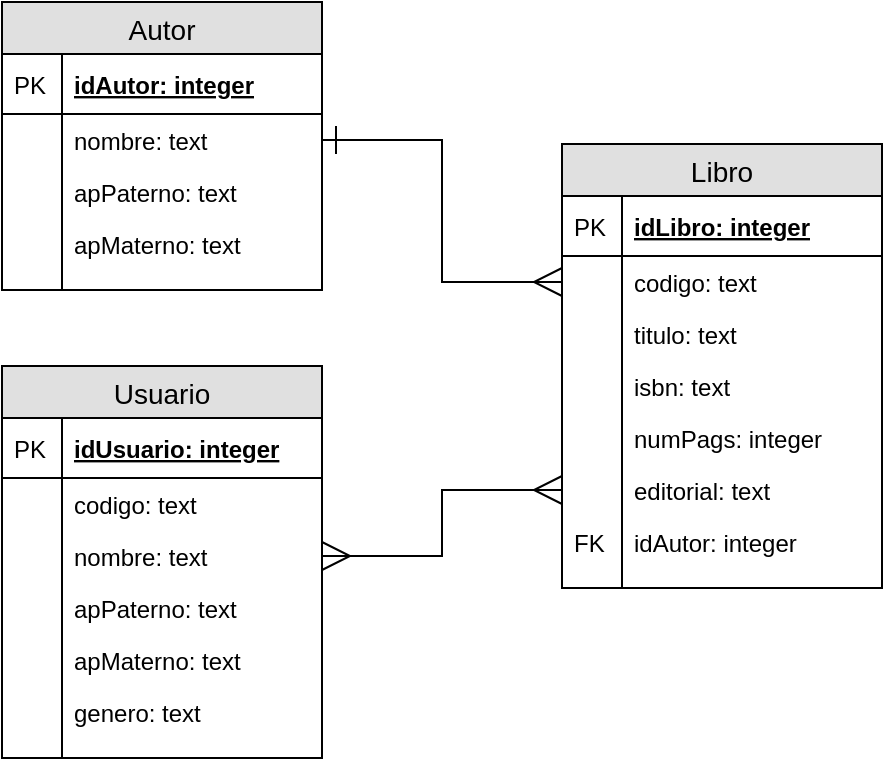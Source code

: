 <mxfile version="10.5.3" type="device"><diagram id="VgxEMawFct0cZOJ2lyAC" name="Page-1"><mxGraphModel dx="499" dy="444" grid="1" gridSize="10" guides="1" tooltips="1" connect="1" arrows="1" fold="1" page="1" pageScale="1" pageWidth="850" pageHeight="1100" math="0" shadow="0"><root><mxCell id="0"/><mxCell id="1" parent="0"/><mxCell id="eBWoqAdrrO7Ry8nNXzve-1" value="Libro" style="swimlane;fontStyle=0;childLayout=stackLayout;horizontal=1;startSize=26;fillColor=#e0e0e0;horizontalStack=0;resizeParent=1;resizeParentMax=0;resizeLast=0;collapsible=1;marginBottom=0;swimlaneFillColor=#ffffff;align=center;fontSize=14;" vertex="1" parent="1"><mxGeometry x="320" y="107" width="160" height="222" as="geometry"/></mxCell><mxCell id="eBWoqAdrrO7Ry8nNXzve-2" value="idLibro: integer" style="shape=partialRectangle;top=0;left=0;right=0;bottom=1;align=left;verticalAlign=middle;fillColor=none;spacingLeft=34;spacingRight=4;overflow=hidden;rotatable=0;points=[[0,0.5],[1,0.5]];portConstraint=eastwest;dropTarget=0;fontStyle=5;fontSize=12;" vertex="1" parent="eBWoqAdrrO7Ry8nNXzve-1"><mxGeometry y="26" width="160" height="30" as="geometry"/></mxCell><mxCell id="eBWoqAdrrO7Ry8nNXzve-3" value="PK" style="shape=partialRectangle;top=0;left=0;bottom=0;fillColor=none;align=left;verticalAlign=middle;spacingLeft=4;spacingRight=4;overflow=hidden;rotatable=0;points=[];portConstraint=eastwest;part=1;fontSize=12;" vertex="1" connectable="0" parent="eBWoqAdrrO7Ry8nNXzve-2"><mxGeometry width="30" height="30" as="geometry"/></mxCell><mxCell id="eBWoqAdrrO7Ry8nNXzve-4" value="codigo: text" style="shape=partialRectangle;top=0;left=0;right=0;bottom=0;align=left;verticalAlign=top;fillColor=none;spacingLeft=34;spacingRight=4;overflow=hidden;rotatable=0;points=[[0,0.5],[1,0.5]];portConstraint=eastwest;dropTarget=0;fontSize=12;" vertex="1" parent="eBWoqAdrrO7Ry8nNXzve-1"><mxGeometry y="56" width="160" height="26" as="geometry"/></mxCell><mxCell id="eBWoqAdrrO7Ry8nNXzve-5" value="" style="shape=partialRectangle;top=0;left=0;bottom=0;fillColor=none;align=left;verticalAlign=top;spacingLeft=4;spacingRight=4;overflow=hidden;rotatable=0;points=[];portConstraint=eastwest;part=1;fontSize=12;" vertex="1" connectable="0" parent="eBWoqAdrrO7Ry8nNXzve-4"><mxGeometry width="30" height="26" as="geometry"/></mxCell><mxCell id="eBWoqAdrrO7Ry8nNXzve-6" value="titulo: text" style="shape=partialRectangle;top=0;left=0;right=0;bottom=0;align=left;verticalAlign=top;fillColor=none;spacingLeft=34;spacingRight=4;overflow=hidden;rotatable=0;points=[[0,0.5],[1,0.5]];portConstraint=eastwest;dropTarget=0;fontSize=12;" vertex="1" parent="eBWoqAdrrO7Ry8nNXzve-1"><mxGeometry y="82" width="160" height="26" as="geometry"/></mxCell><mxCell id="eBWoqAdrrO7Ry8nNXzve-7" value="" style="shape=partialRectangle;top=0;left=0;bottom=0;fillColor=none;align=left;verticalAlign=top;spacingLeft=4;spacingRight=4;overflow=hidden;rotatable=0;points=[];portConstraint=eastwest;part=1;fontSize=12;" vertex="1" connectable="0" parent="eBWoqAdrrO7Ry8nNXzve-6"><mxGeometry width="30" height="26" as="geometry"/></mxCell><mxCell id="eBWoqAdrrO7Ry8nNXzve-8" value="isbn: text" style="shape=partialRectangle;top=0;left=0;right=0;bottom=0;align=left;verticalAlign=top;fillColor=none;spacingLeft=34;spacingRight=4;overflow=hidden;rotatable=0;points=[[0,0.5],[1,0.5]];portConstraint=eastwest;dropTarget=0;fontSize=12;" vertex="1" parent="eBWoqAdrrO7Ry8nNXzve-1"><mxGeometry y="108" width="160" height="26" as="geometry"/></mxCell><mxCell id="eBWoqAdrrO7Ry8nNXzve-9" value="" style="shape=partialRectangle;top=0;left=0;bottom=0;fillColor=none;align=left;verticalAlign=top;spacingLeft=4;spacingRight=4;overflow=hidden;rotatable=0;points=[];portConstraint=eastwest;part=1;fontSize=12;" vertex="1" connectable="0" parent="eBWoqAdrrO7Ry8nNXzve-8"><mxGeometry width="30" height="26" as="geometry"/></mxCell><mxCell id="eBWoqAdrrO7Ry8nNXzve-12" value="numPags: integer" style="shape=partialRectangle;top=0;left=0;right=0;bottom=0;align=left;verticalAlign=top;fillColor=none;spacingLeft=34;spacingRight=4;overflow=hidden;rotatable=0;points=[[0,0.5],[1,0.5]];portConstraint=eastwest;dropTarget=0;fontSize=12;" vertex="1" parent="eBWoqAdrrO7Ry8nNXzve-1"><mxGeometry y="134" width="160" height="26" as="geometry"/></mxCell><mxCell id="eBWoqAdrrO7Ry8nNXzve-13" value="" style="shape=partialRectangle;top=0;left=0;bottom=0;fillColor=none;align=left;verticalAlign=top;spacingLeft=4;spacingRight=4;overflow=hidden;rotatable=0;points=[];portConstraint=eastwest;part=1;fontSize=12;" vertex="1" connectable="0" parent="eBWoqAdrrO7Ry8nNXzve-12"><mxGeometry width="30" height="26" as="geometry"/></mxCell><mxCell id="eBWoqAdrrO7Ry8nNXzve-14" value="editorial: text" style="shape=partialRectangle;top=0;left=0;right=0;bottom=0;align=left;verticalAlign=top;fillColor=none;spacingLeft=34;spacingRight=4;overflow=hidden;rotatable=0;points=[[0,0.5],[1,0.5]];portConstraint=eastwest;dropTarget=0;fontSize=12;" vertex="1" parent="eBWoqAdrrO7Ry8nNXzve-1"><mxGeometry y="160" width="160" height="26" as="geometry"/></mxCell><mxCell id="eBWoqAdrrO7Ry8nNXzve-15" value="" style="shape=partialRectangle;top=0;left=0;bottom=0;fillColor=none;align=left;verticalAlign=top;spacingLeft=4;spacingRight=4;overflow=hidden;rotatable=0;points=[];portConstraint=eastwest;part=1;fontSize=12;" vertex="1" connectable="0" parent="eBWoqAdrrO7Ry8nNXzve-14"><mxGeometry width="30" height="26" as="geometry"/></mxCell><mxCell id="eBWoqAdrrO7Ry8nNXzve-27" value="idAutor: integer" style="shape=partialRectangle;top=0;left=0;right=0;bottom=0;align=left;verticalAlign=top;fillColor=none;spacingLeft=34;spacingRight=4;overflow=hidden;rotatable=0;points=[[0,0.5],[1,0.5]];portConstraint=eastwest;dropTarget=0;fontSize=12;" vertex="1" parent="eBWoqAdrrO7Ry8nNXzve-1"><mxGeometry y="186" width="160" height="26" as="geometry"/></mxCell><mxCell id="eBWoqAdrrO7Ry8nNXzve-28" value="FK" style="shape=partialRectangle;top=0;left=0;bottom=0;fillColor=none;align=left;verticalAlign=top;spacingLeft=4;spacingRight=4;overflow=hidden;rotatable=0;points=[];portConstraint=eastwest;part=1;fontSize=12;" vertex="1" connectable="0" parent="eBWoqAdrrO7Ry8nNXzve-27"><mxGeometry width="30" height="26" as="geometry"/></mxCell><mxCell id="eBWoqAdrrO7Ry8nNXzve-10" value="" style="shape=partialRectangle;top=0;left=0;right=0;bottom=0;align=left;verticalAlign=top;fillColor=none;spacingLeft=34;spacingRight=4;overflow=hidden;rotatable=0;points=[[0,0.5],[1,0.5]];portConstraint=eastwest;dropTarget=0;fontSize=12;" vertex="1" parent="eBWoqAdrrO7Ry8nNXzve-1"><mxGeometry y="212" width="160" height="10" as="geometry"/></mxCell><mxCell id="eBWoqAdrrO7Ry8nNXzve-11" value="" style="shape=partialRectangle;top=0;left=0;bottom=0;fillColor=none;align=left;verticalAlign=top;spacingLeft=4;spacingRight=4;overflow=hidden;rotatable=0;points=[];portConstraint=eastwest;part=1;fontSize=12;" vertex="1" connectable="0" parent="eBWoqAdrrO7Ry8nNXzve-10"><mxGeometry width="30" height="10" as="geometry"/></mxCell><mxCell id="eBWoqAdrrO7Ry8nNXzve-16" value="Autor" style="swimlane;fontStyle=0;childLayout=stackLayout;horizontal=1;startSize=26;fillColor=#e0e0e0;horizontalStack=0;resizeParent=1;resizeParentMax=0;resizeLast=0;collapsible=1;marginBottom=0;swimlaneFillColor=#ffffff;align=center;fontSize=14;" vertex="1" parent="1"><mxGeometry x="40" y="36" width="160" height="144" as="geometry"/></mxCell><mxCell id="eBWoqAdrrO7Ry8nNXzve-17" value="idAutor: integer" style="shape=partialRectangle;top=0;left=0;right=0;bottom=1;align=left;verticalAlign=middle;fillColor=none;spacingLeft=34;spacingRight=4;overflow=hidden;rotatable=0;points=[[0,0.5],[1,0.5]];portConstraint=eastwest;dropTarget=0;fontStyle=5;fontSize=12;" vertex="1" parent="eBWoqAdrrO7Ry8nNXzve-16"><mxGeometry y="26" width="160" height="30" as="geometry"/></mxCell><mxCell id="eBWoqAdrrO7Ry8nNXzve-18" value="PK" style="shape=partialRectangle;top=0;left=0;bottom=0;fillColor=none;align=left;verticalAlign=middle;spacingLeft=4;spacingRight=4;overflow=hidden;rotatable=0;points=[];portConstraint=eastwest;part=1;fontSize=12;" vertex="1" connectable="0" parent="eBWoqAdrrO7Ry8nNXzve-17"><mxGeometry width="30" height="30" as="geometry"/></mxCell><mxCell id="eBWoqAdrrO7Ry8nNXzve-19" value="nombre: text" style="shape=partialRectangle;top=0;left=0;right=0;bottom=0;align=left;verticalAlign=top;fillColor=none;spacingLeft=34;spacingRight=4;overflow=hidden;rotatable=0;points=[[0,0.5],[1,0.5]];portConstraint=eastwest;dropTarget=0;fontSize=12;" vertex="1" parent="eBWoqAdrrO7Ry8nNXzve-16"><mxGeometry y="56" width="160" height="26" as="geometry"/></mxCell><mxCell id="eBWoqAdrrO7Ry8nNXzve-20" value="" style="shape=partialRectangle;top=0;left=0;bottom=0;fillColor=none;align=left;verticalAlign=top;spacingLeft=4;spacingRight=4;overflow=hidden;rotatable=0;points=[];portConstraint=eastwest;part=1;fontSize=12;" vertex="1" connectable="0" parent="eBWoqAdrrO7Ry8nNXzve-19"><mxGeometry width="30" height="26" as="geometry"/></mxCell><mxCell id="eBWoqAdrrO7Ry8nNXzve-21" value="apPaterno: text" style="shape=partialRectangle;top=0;left=0;right=0;bottom=0;align=left;verticalAlign=top;fillColor=none;spacingLeft=34;spacingRight=4;overflow=hidden;rotatable=0;points=[[0,0.5],[1,0.5]];portConstraint=eastwest;dropTarget=0;fontSize=12;" vertex="1" parent="eBWoqAdrrO7Ry8nNXzve-16"><mxGeometry y="82" width="160" height="26" as="geometry"/></mxCell><mxCell id="eBWoqAdrrO7Ry8nNXzve-22" value="" style="shape=partialRectangle;top=0;left=0;bottom=0;fillColor=none;align=left;verticalAlign=top;spacingLeft=4;spacingRight=4;overflow=hidden;rotatable=0;points=[];portConstraint=eastwest;part=1;fontSize=12;" vertex="1" connectable="0" parent="eBWoqAdrrO7Ry8nNXzve-21"><mxGeometry width="30" height="26" as="geometry"/></mxCell><mxCell id="eBWoqAdrrO7Ry8nNXzve-23" value="apMaterno: text" style="shape=partialRectangle;top=0;left=0;right=0;bottom=0;align=left;verticalAlign=top;fillColor=none;spacingLeft=34;spacingRight=4;overflow=hidden;rotatable=0;points=[[0,0.5],[1,0.5]];portConstraint=eastwest;dropTarget=0;fontSize=12;" vertex="1" parent="eBWoqAdrrO7Ry8nNXzve-16"><mxGeometry y="108" width="160" height="26" as="geometry"/></mxCell><mxCell id="eBWoqAdrrO7Ry8nNXzve-24" value="" style="shape=partialRectangle;top=0;left=0;bottom=0;fillColor=none;align=left;verticalAlign=top;spacingLeft=4;spacingRight=4;overflow=hidden;rotatable=0;points=[];portConstraint=eastwest;part=1;fontSize=12;" vertex="1" connectable="0" parent="eBWoqAdrrO7Ry8nNXzve-23"><mxGeometry width="30" height="26" as="geometry"/></mxCell><mxCell id="eBWoqAdrrO7Ry8nNXzve-25" value="" style="shape=partialRectangle;top=0;left=0;right=0;bottom=0;align=left;verticalAlign=top;fillColor=none;spacingLeft=34;spacingRight=4;overflow=hidden;rotatable=0;points=[[0,0.5],[1,0.5]];portConstraint=eastwest;dropTarget=0;fontSize=12;" vertex="1" parent="eBWoqAdrrO7Ry8nNXzve-16"><mxGeometry y="134" width="160" height="10" as="geometry"/></mxCell><mxCell id="eBWoqAdrrO7Ry8nNXzve-26" value="" style="shape=partialRectangle;top=0;left=0;bottom=0;fillColor=none;align=left;verticalAlign=top;spacingLeft=4;spacingRight=4;overflow=hidden;rotatable=0;points=[];portConstraint=eastwest;part=1;fontSize=12;" vertex="1" connectable="0" parent="eBWoqAdrrO7Ry8nNXzve-25"><mxGeometry width="30" height="10" as="geometry"/></mxCell><mxCell id="eBWoqAdrrO7Ry8nNXzve-29" value="Usuario" style="swimlane;fontStyle=0;childLayout=stackLayout;horizontal=1;startSize=26;fillColor=#e0e0e0;horizontalStack=0;resizeParent=1;resizeParentMax=0;resizeLast=0;collapsible=1;marginBottom=0;swimlaneFillColor=#ffffff;align=center;fontSize=14;" vertex="1" parent="1"><mxGeometry x="40" y="218" width="160" height="196" as="geometry"/></mxCell><mxCell id="eBWoqAdrrO7Ry8nNXzve-30" value="idUsuario: integer" style="shape=partialRectangle;top=0;left=0;right=0;bottom=1;align=left;verticalAlign=middle;fillColor=none;spacingLeft=34;spacingRight=4;overflow=hidden;rotatable=0;points=[[0,0.5],[1,0.5]];portConstraint=eastwest;dropTarget=0;fontStyle=5;fontSize=12;" vertex="1" parent="eBWoqAdrrO7Ry8nNXzve-29"><mxGeometry y="26" width="160" height="30" as="geometry"/></mxCell><mxCell id="eBWoqAdrrO7Ry8nNXzve-31" value="PK" style="shape=partialRectangle;top=0;left=0;bottom=0;fillColor=none;align=left;verticalAlign=middle;spacingLeft=4;spacingRight=4;overflow=hidden;rotatable=0;points=[];portConstraint=eastwest;part=1;fontSize=12;" vertex="1" connectable="0" parent="eBWoqAdrrO7Ry8nNXzve-30"><mxGeometry width="30" height="30" as="geometry"/></mxCell><mxCell id="eBWoqAdrrO7Ry8nNXzve-32" value="codigo: text" style="shape=partialRectangle;top=0;left=0;right=0;bottom=0;align=left;verticalAlign=top;fillColor=none;spacingLeft=34;spacingRight=4;overflow=hidden;rotatable=0;points=[[0,0.5],[1,0.5]];portConstraint=eastwest;dropTarget=0;fontSize=12;" vertex="1" parent="eBWoqAdrrO7Ry8nNXzve-29"><mxGeometry y="56" width="160" height="26" as="geometry"/></mxCell><mxCell id="eBWoqAdrrO7Ry8nNXzve-33" value="" style="shape=partialRectangle;top=0;left=0;bottom=0;fillColor=none;align=left;verticalAlign=top;spacingLeft=4;spacingRight=4;overflow=hidden;rotatable=0;points=[];portConstraint=eastwest;part=1;fontSize=12;" vertex="1" connectable="0" parent="eBWoqAdrrO7Ry8nNXzve-32"><mxGeometry width="30" height="26" as="geometry"/></mxCell><mxCell id="eBWoqAdrrO7Ry8nNXzve-34" value="nombre: text" style="shape=partialRectangle;top=0;left=0;right=0;bottom=0;align=left;verticalAlign=top;fillColor=none;spacingLeft=34;spacingRight=4;overflow=hidden;rotatable=0;points=[[0,0.5],[1,0.5]];portConstraint=eastwest;dropTarget=0;fontSize=12;" vertex="1" parent="eBWoqAdrrO7Ry8nNXzve-29"><mxGeometry y="82" width="160" height="26" as="geometry"/></mxCell><mxCell id="eBWoqAdrrO7Ry8nNXzve-35" value="" style="shape=partialRectangle;top=0;left=0;bottom=0;fillColor=none;align=left;verticalAlign=top;spacingLeft=4;spacingRight=4;overflow=hidden;rotatable=0;points=[];portConstraint=eastwest;part=1;fontSize=12;" vertex="1" connectable="0" parent="eBWoqAdrrO7Ry8nNXzve-34"><mxGeometry width="30" height="26" as="geometry"/></mxCell><mxCell id="eBWoqAdrrO7Ry8nNXzve-36" value="apPaterno: text" style="shape=partialRectangle;top=0;left=0;right=0;bottom=0;align=left;verticalAlign=top;fillColor=none;spacingLeft=34;spacingRight=4;overflow=hidden;rotatable=0;points=[[0,0.5],[1,0.5]];portConstraint=eastwest;dropTarget=0;fontSize=12;" vertex="1" parent="eBWoqAdrrO7Ry8nNXzve-29"><mxGeometry y="108" width="160" height="26" as="geometry"/></mxCell><mxCell id="eBWoqAdrrO7Ry8nNXzve-37" value="" style="shape=partialRectangle;top=0;left=0;bottom=0;fillColor=none;align=left;verticalAlign=top;spacingLeft=4;spacingRight=4;overflow=hidden;rotatable=0;points=[];portConstraint=eastwest;part=1;fontSize=12;" vertex="1" connectable="0" parent="eBWoqAdrrO7Ry8nNXzve-36"><mxGeometry width="30" height="26" as="geometry"/></mxCell><mxCell id="eBWoqAdrrO7Ry8nNXzve-40" value="apMaterno: text" style="shape=partialRectangle;top=0;left=0;right=0;bottom=0;align=left;verticalAlign=top;fillColor=none;spacingLeft=34;spacingRight=4;overflow=hidden;rotatable=0;points=[[0,0.5],[1,0.5]];portConstraint=eastwest;dropTarget=0;fontSize=12;" vertex="1" parent="eBWoqAdrrO7Ry8nNXzve-29"><mxGeometry y="134" width="160" height="26" as="geometry"/></mxCell><mxCell id="eBWoqAdrrO7Ry8nNXzve-41" value="" style="shape=partialRectangle;top=0;left=0;bottom=0;fillColor=none;align=left;verticalAlign=top;spacingLeft=4;spacingRight=4;overflow=hidden;rotatable=0;points=[];portConstraint=eastwest;part=1;fontSize=12;" vertex="1" connectable="0" parent="eBWoqAdrrO7Ry8nNXzve-40"><mxGeometry width="30" height="26" as="geometry"/></mxCell><mxCell id="eBWoqAdrrO7Ry8nNXzve-42" value="genero: text" style="shape=partialRectangle;top=0;left=0;right=0;bottom=0;align=left;verticalAlign=top;fillColor=none;spacingLeft=34;spacingRight=4;overflow=hidden;rotatable=0;points=[[0,0.5],[1,0.5]];portConstraint=eastwest;dropTarget=0;fontSize=12;" vertex="1" parent="eBWoqAdrrO7Ry8nNXzve-29"><mxGeometry y="160" width="160" height="26" as="geometry"/></mxCell><mxCell id="eBWoqAdrrO7Ry8nNXzve-43" value="" style="shape=partialRectangle;top=0;left=0;bottom=0;fillColor=none;align=left;verticalAlign=top;spacingLeft=4;spacingRight=4;overflow=hidden;rotatable=0;points=[];portConstraint=eastwest;part=1;fontSize=12;" vertex="1" connectable="0" parent="eBWoqAdrrO7Ry8nNXzve-42"><mxGeometry width="30" height="26" as="geometry"/></mxCell><mxCell id="eBWoqAdrrO7Ry8nNXzve-38" value="" style="shape=partialRectangle;top=0;left=0;right=0;bottom=0;align=left;verticalAlign=top;fillColor=none;spacingLeft=34;spacingRight=4;overflow=hidden;rotatable=0;points=[[0,0.5],[1,0.5]];portConstraint=eastwest;dropTarget=0;fontSize=12;" vertex="1" parent="eBWoqAdrrO7Ry8nNXzve-29"><mxGeometry y="186" width="160" height="10" as="geometry"/></mxCell><mxCell id="eBWoqAdrrO7Ry8nNXzve-39" value="" style="shape=partialRectangle;top=0;left=0;bottom=0;fillColor=none;align=left;verticalAlign=top;spacingLeft=4;spacingRight=4;overflow=hidden;rotatable=0;points=[];portConstraint=eastwest;part=1;fontSize=12;" vertex="1" connectable="0" parent="eBWoqAdrrO7Ry8nNXzve-38"><mxGeometry width="30" height="10" as="geometry"/></mxCell><mxCell id="eBWoqAdrrO7Ry8nNXzve-44" style="edgeStyle=orthogonalEdgeStyle;rounded=0;orthogonalLoop=1;jettySize=auto;html=1;exitX=1;exitY=0.5;exitDx=0;exitDy=0;entryX=0;entryY=0.5;entryDx=0;entryDy=0;endArrow=ERmany;endFill=0;endSize=12;startSize=12;startArrow=ERone;startFill=0;" edge="1" parent="1" source="eBWoqAdrrO7Ry8nNXzve-19" target="eBWoqAdrrO7Ry8nNXzve-4"><mxGeometry relative="1" as="geometry"/></mxCell><mxCell id="eBWoqAdrrO7Ry8nNXzve-45" style="edgeStyle=orthogonalEdgeStyle;rounded=0;orthogonalLoop=1;jettySize=auto;html=1;entryX=0;entryY=0.5;entryDx=0;entryDy=0;startArrow=ERmany;startFill=0;startSize=12;endArrow=ERmany;endFill=0;endSize=12;" edge="1" parent="1" source="eBWoqAdrrO7Ry8nNXzve-34" target="eBWoqAdrrO7Ry8nNXzve-14"><mxGeometry relative="1" as="geometry"/></mxCell></root></mxGraphModel></diagram></mxfile>